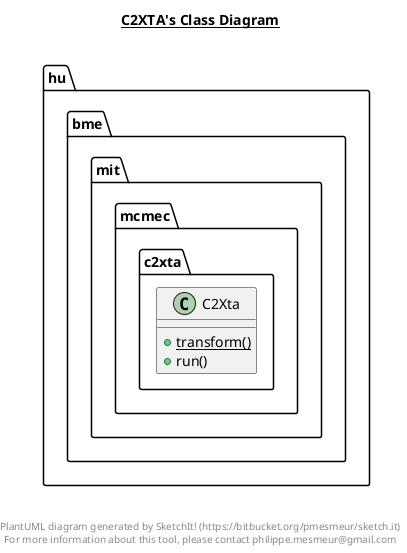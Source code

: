 @startuml

title __C2XTA's Class Diagram__\n

  package hu.bme.mit.mcmec.c2xta {
    class C2Xta {
        {static} + transform()
        + run()
    }
  }
  



right footer


PlantUML diagram generated by SketchIt! (https://bitbucket.org/pmesmeur/sketch.it)
For more information about this tool, please contact philippe.mesmeur@gmail.com
endfooter

@enduml
